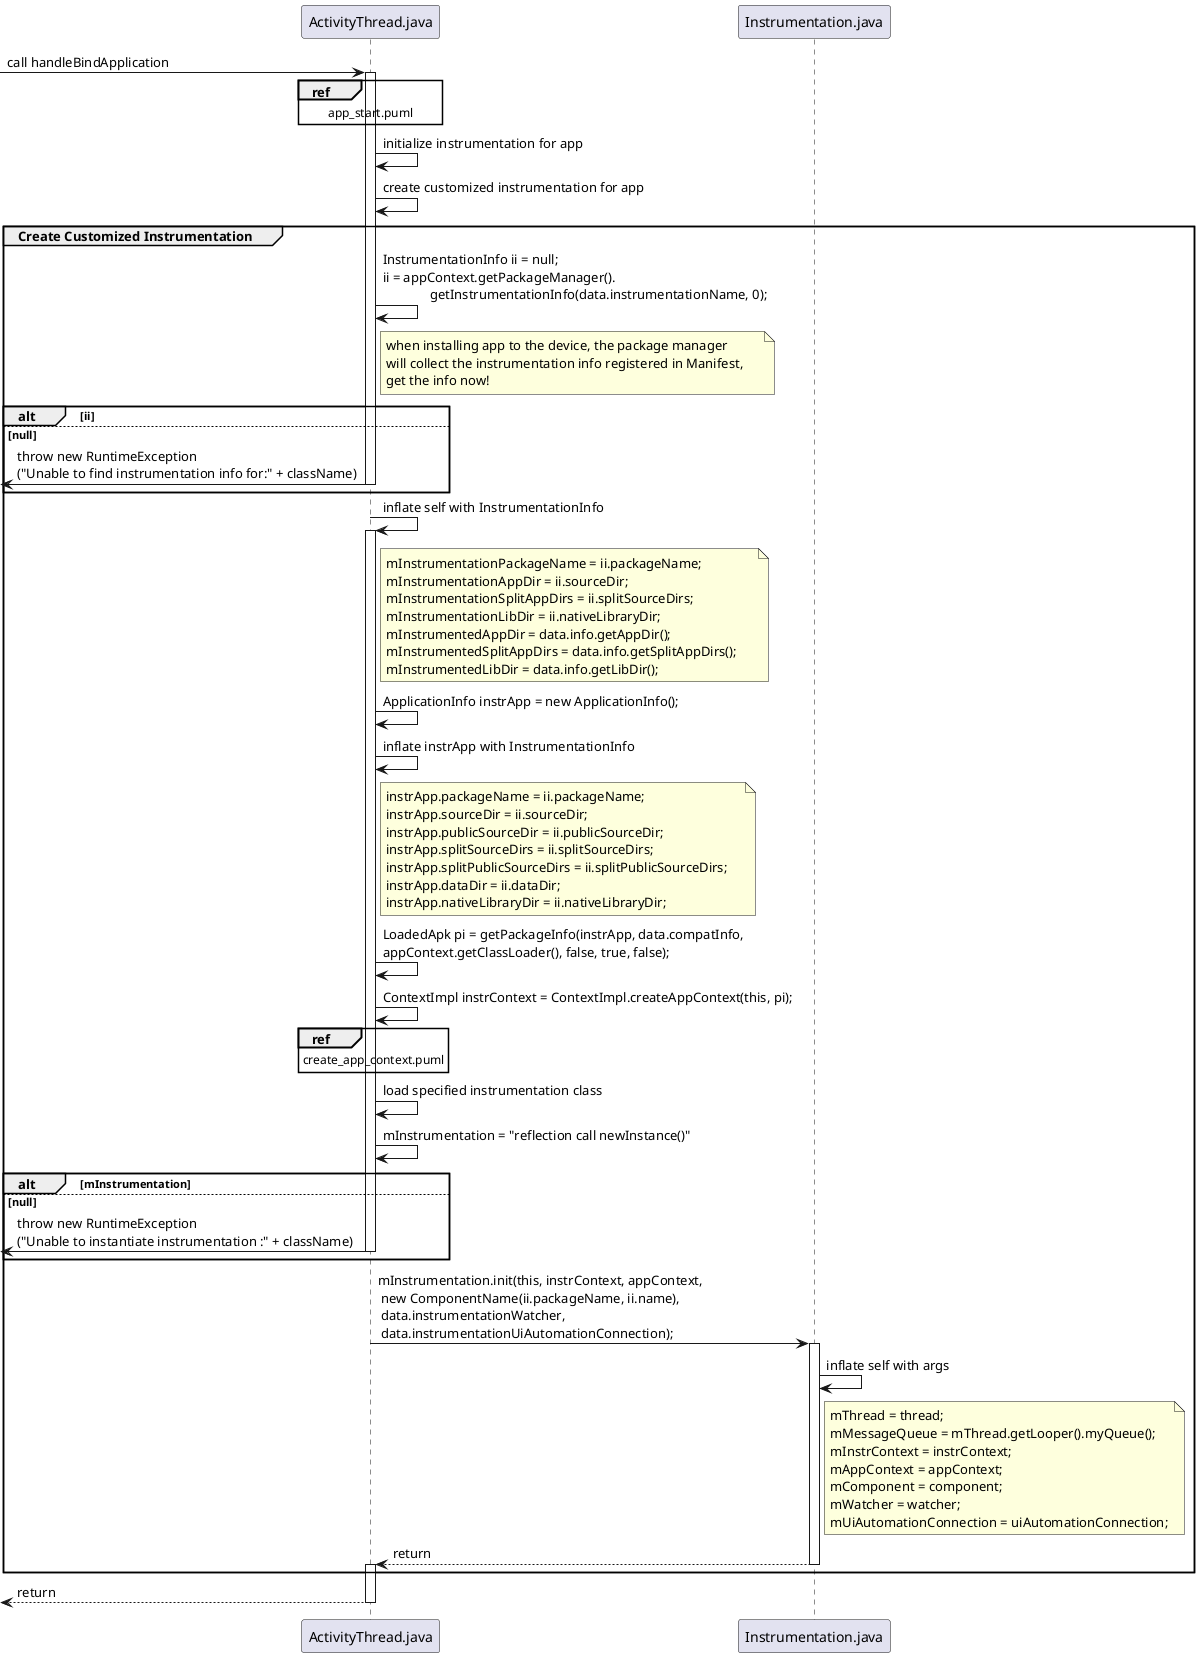 @startuml
participant ActivityThread as "ActivityThread.java"

participant Instrumentation as "Instrumentation.java"

-> ActivityThread : call handleBindApplication

activate ActivityThread

ref over ActivityThread : app_start.puml

ActivityThread -> ActivityThread : initialize instrumentation for app

ActivityThread -> ActivityThread : create customized instrumentation for app

group Create Customized Instrumentation

    ActivityThread -> ActivityThread : InstrumentationInfo ii = null;\
    \nii = appContext.getPackageManager().\
    \n              getInstrumentationInfo(data.instrumentationName, 0);

    note right of ActivityThread : when installing app to the device, the package manager\
     \nwill collect the instrumentation info registered in Manifest,\
     \nget the info now!

    alt ii
    else null
        <- ActivityThread : throw new RuntimeException\
        \n("Unable to find instrumentation info for:" + className)
        deactivate ActivityThread
    end

    ActivityThread -> ActivityThread : inflate self with InstrumentationInfo

    activate ActivityThread
    note right of ActivityThread : mInstrumentationPackageName = ii.packageName;\
     \nmInstrumentationAppDir = ii.sourceDir;\
     \nmInstrumentationSplitAppDirs = ii.splitSourceDirs;\
     \nmInstrumentationLibDir = ii.nativeLibraryDir;\
     \nmInstrumentedAppDir = data.info.getAppDir();\
     \nmInstrumentedSplitAppDirs = data.info.getSplitAppDirs();\
     \nmInstrumentedLibDir = data.info.getLibDir();

    ActivityThread -> ActivityThread : ApplicationInfo instrApp = new ApplicationInfo();

    ActivityThread -> ActivityThread : inflate instrApp with InstrumentationInfo

    note right of ActivityThread : instrApp.packageName = ii.packageName;\
    \ninstrApp.sourceDir = ii.sourceDir;\
    \ninstrApp.publicSourceDir = ii.publicSourceDir;\
    \ninstrApp.splitSourceDirs = ii.splitSourceDirs;\
    \ninstrApp.splitPublicSourceDirs = ii.splitPublicSourceDirs;\
    \ninstrApp.dataDir = ii.dataDir;\
    \ninstrApp.nativeLibraryDir = ii.nativeLibraryDir;

    ActivityThread -> ActivityThread : LoadedApk pi = getPackageInfo(instrApp, data.compatInfo,\
    \nappContext.getClassLoader(), false, true, false);

    ActivityThread -> ActivityThread : ContextImpl instrContext = ContextImpl.createAppContext(this, pi);

    ref over ActivityThread : create_app_context.puml

    ActivityThread -> ActivityThread : load specified instrumentation class

    ActivityThread -> ActivityThread : mInstrumentation = "reflection call newInstance()"

    alt mInstrumentation
    else null
        <- ActivityThread : throw new RuntimeException\
        \n("Unable to instantiate instrumentation :" + className)
        deactivate ActivityThread
    end


    ActivityThread -> Instrumentation : mInstrumentation.init(this, instrContext, appContext,\
    \n new ComponentName(ii.packageName, ii.name),\
    \n data.instrumentationWatcher,\
    \n data.instrumentationUiAutomationConnection);\

    deactivate ActivityThread

    activate Instrumentation

    Instrumentation -> Instrumentation : inflate self with args

    note right of Instrumentation : mThread = thread;\
    \nmMessageQueue = mThread.getLooper().myQueue();\
    \nmInstrContext = instrContext;\
    \nmAppContext = appContext;\
    \nmComponent = component;\
    \nmWatcher = watcher;\
    \nmUiAutomationConnection = uiAutomationConnection;

    Instrumentation --> ActivityThread : return
    deactivate Instrumentation
    activate ActivityThread
end

<-- ActivityThread : return
deactivate ActivityThread

@enduml